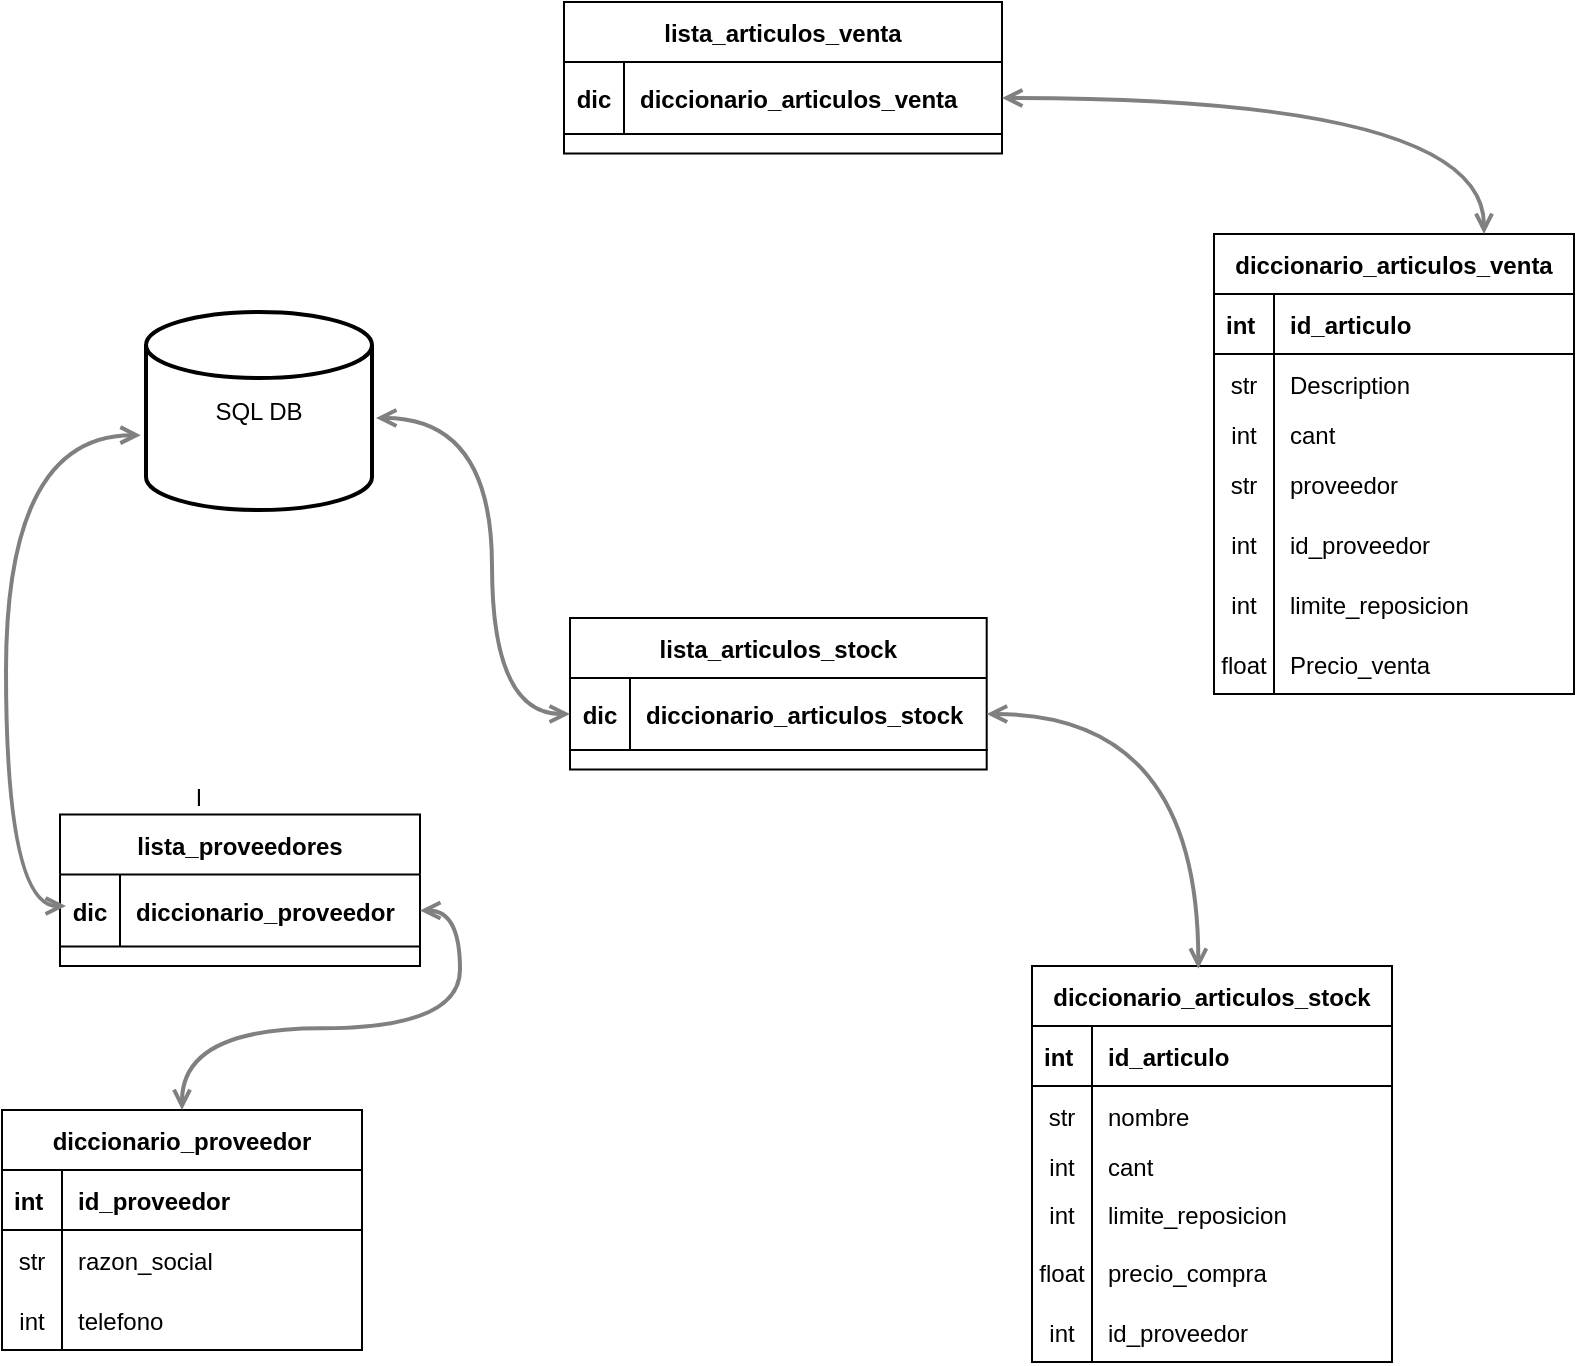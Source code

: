 <mxfile version="15.3.8" type="github">
  <diagram id="jmpBfyCPIixlEhVCL9JE" name="Page-2">
    <mxGraphModel dx="1221" dy="594" grid="0" gridSize="10" guides="1" tooltips="1" connect="1" arrows="1" fold="1" page="1" pageScale="1" pageWidth="827" pageHeight="1169" background="#ffffff" math="0" shadow="0">
      <root>
        <mxCell id="SjzX8EQSSUuCarC8qpqX-0" />
        <mxCell id="SjzX8EQSSUuCarC8qpqX-1" parent="SjzX8EQSSUuCarC8qpqX-0" />
        <mxCell id="SjzX8EQSSUuCarC8qpqX-3" value="diccionario_articulos_venta" style="shape=table;startSize=30;container=1;collapsible=1;childLayout=tableLayout;fixedRows=1;rowLines=0;fontStyle=1;align=center;resizeLast=1;" vertex="1" parent="SjzX8EQSSUuCarC8qpqX-1">
          <mxGeometry x="621" y="164" width="180" height="230" as="geometry" />
        </mxCell>
        <mxCell id="SjzX8EQSSUuCarC8qpqX-4" value="" style="shape=partialRectangle;collapsible=0;dropTarget=0;pointerEvents=0;fillColor=none;top=0;left=0;bottom=1;right=0;points=[[0,0.5],[1,0.5]];portConstraint=eastwest;" vertex="1" parent="SjzX8EQSSUuCarC8qpqX-3">
          <mxGeometry y="30" width="180" height="30" as="geometry" />
        </mxCell>
        <mxCell id="SjzX8EQSSUuCarC8qpqX-5" value="int " style="shape=partialRectangle;connectable=0;fillColor=none;top=0;left=0;bottom=0;right=0;fontStyle=1;overflow=hidden;" vertex="1" parent="SjzX8EQSSUuCarC8qpqX-4">
          <mxGeometry width="30" height="30" as="geometry">
            <mxRectangle width="30" height="30" as="alternateBounds" />
          </mxGeometry>
        </mxCell>
        <mxCell id="SjzX8EQSSUuCarC8qpqX-6" value="id_articulo" style="shape=partialRectangle;connectable=0;fillColor=none;top=0;left=0;bottom=0;right=0;align=left;spacingLeft=6;fontStyle=1;overflow=hidden;" vertex="1" parent="SjzX8EQSSUuCarC8qpqX-4">
          <mxGeometry x="30" width="150" height="30" as="geometry">
            <mxRectangle width="150" height="30" as="alternateBounds" />
          </mxGeometry>
        </mxCell>
        <mxCell id="SjzX8EQSSUuCarC8qpqX-7" value="" style="shape=partialRectangle;collapsible=0;dropTarget=0;pointerEvents=0;fillColor=none;top=0;left=0;bottom=0;right=0;points=[[0,0.5],[1,0.5]];portConstraint=eastwest;" vertex="1" parent="SjzX8EQSSUuCarC8qpqX-3">
          <mxGeometry y="60" width="180" height="30" as="geometry" />
        </mxCell>
        <mxCell id="SjzX8EQSSUuCarC8qpqX-8" value="str" style="shape=partialRectangle;connectable=0;fillColor=none;top=0;left=0;bottom=0;right=0;editable=1;overflow=hidden;" vertex="1" parent="SjzX8EQSSUuCarC8qpqX-7">
          <mxGeometry width="30" height="30" as="geometry">
            <mxRectangle width="30" height="30" as="alternateBounds" />
          </mxGeometry>
        </mxCell>
        <mxCell id="SjzX8EQSSUuCarC8qpqX-9" value="Description" style="shape=partialRectangle;connectable=0;fillColor=none;top=0;left=0;bottom=0;right=0;align=left;spacingLeft=6;overflow=hidden;" vertex="1" parent="SjzX8EQSSUuCarC8qpqX-7">
          <mxGeometry x="30" width="150" height="30" as="geometry">
            <mxRectangle width="150" height="30" as="alternateBounds" />
          </mxGeometry>
        </mxCell>
        <mxCell id="SjzX8EQSSUuCarC8qpqX-10" value="" style="shape=partialRectangle;collapsible=0;dropTarget=0;pointerEvents=0;fillColor=none;top=0;left=0;bottom=0;right=0;points=[[0,0.5],[1,0.5]];portConstraint=eastwest;" vertex="1" parent="SjzX8EQSSUuCarC8qpqX-3">
          <mxGeometry y="90" width="180" height="20" as="geometry" />
        </mxCell>
        <mxCell id="SjzX8EQSSUuCarC8qpqX-11" value="int" style="shape=partialRectangle;connectable=0;fillColor=none;top=0;left=0;bottom=0;right=0;editable=1;overflow=hidden;" vertex="1" parent="SjzX8EQSSUuCarC8qpqX-10">
          <mxGeometry width="30" height="20" as="geometry">
            <mxRectangle width="30" height="20" as="alternateBounds" />
          </mxGeometry>
        </mxCell>
        <mxCell id="SjzX8EQSSUuCarC8qpqX-12" value="cant" style="shape=partialRectangle;connectable=0;fillColor=none;top=0;left=0;bottom=0;right=0;align=left;spacingLeft=6;overflow=hidden;" vertex="1" parent="SjzX8EQSSUuCarC8qpqX-10">
          <mxGeometry x="30" width="150" height="20" as="geometry">
            <mxRectangle width="150" height="20" as="alternateBounds" />
          </mxGeometry>
        </mxCell>
        <mxCell id="SjzX8EQSSUuCarC8qpqX-16" value="" style="shape=partialRectangle;collapsible=0;dropTarget=0;pointerEvents=0;fillColor=none;top=0;left=0;bottom=0;right=0;points=[[0,0.5],[1,0.5]];portConstraint=eastwest;" vertex="1" parent="SjzX8EQSSUuCarC8qpqX-3">
          <mxGeometry y="110" width="180" height="30" as="geometry" />
        </mxCell>
        <mxCell id="SjzX8EQSSUuCarC8qpqX-17" value="str" style="shape=partialRectangle;connectable=0;fillColor=none;top=0;left=0;bottom=0;right=0;editable=1;overflow=hidden;" vertex="1" parent="SjzX8EQSSUuCarC8qpqX-16">
          <mxGeometry width="30" height="30" as="geometry">
            <mxRectangle width="30" height="30" as="alternateBounds" />
          </mxGeometry>
        </mxCell>
        <mxCell id="SjzX8EQSSUuCarC8qpqX-18" value="proveedor" style="shape=partialRectangle;connectable=0;fillColor=none;top=0;left=0;bottom=0;right=0;align=left;spacingLeft=6;overflow=hidden;" vertex="1" parent="SjzX8EQSSUuCarC8qpqX-16">
          <mxGeometry x="30" width="150" height="30" as="geometry">
            <mxRectangle width="150" height="30" as="alternateBounds" />
          </mxGeometry>
        </mxCell>
        <mxCell id="VZn1Pv0S7O0sd8wRVvLK-1" value="" style="shape=partialRectangle;collapsible=0;dropTarget=0;pointerEvents=0;fillColor=none;top=0;left=0;bottom=0;right=0;points=[[0,0.5],[1,0.5]];portConstraint=eastwest;" vertex="1" parent="SjzX8EQSSUuCarC8qpqX-3">
          <mxGeometry y="140" width="180" height="30" as="geometry" />
        </mxCell>
        <mxCell id="VZn1Pv0S7O0sd8wRVvLK-2" value="int" style="shape=partialRectangle;connectable=0;fillColor=none;top=0;left=0;bottom=0;right=0;editable=1;overflow=hidden;" vertex="1" parent="VZn1Pv0S7O0sd8wRVvLK-1">
          <mxGeometry width="30" height="30" as="geometry">
            <mxRectangle width="30" height="30" as="alternateBounds" />
          </mxGeometry>
        </mxCell>
        <mxCell id="VZn1Pv0S7O0sd8wRVvLK-3" value="id_proveedor" style="shape=partialRectangle;connectable=0;fillColor=none;top=0;left=0;bottom=0;right=0;align=left;spacingLeft=6;overflow=hidden;" vertex="1" parent="VZn1Pv0S7O0sd8wRVvLK-1">
          <mxGeometry x="30" width="150" height="30" as="geometry">
            <mxRectangle width="150" height="30" as="alternateBounds" />
          </mxGeometry>
        </mxCell>
        <mxCell id="SjzX8EQSSUuCarC8qpqX-13" value="" style="shape=partialRectangle;collapsible=0;dropTarget=0;pointerEvents=0;fillColor=none;top=0;left=0;bottom=0;right=0;points=[[0,0.5],[1,0.5]];portConstraint=eastwest;" vertex="1" parent="SjzX8EQSSUuCarC8qpqX-3">
          <mxGeometry y="170" width="180" height="30" as="geometry" />
        </mxCell>
        <mxCell id="SjzX8EQSSUuCarC8qpqX-14" value="int" style="shape=partialRectangle;connectable=0;fillColor=none;top=0;left=0;bottom=0;right=0;editable=1;overflow=hidden;" vertex="1" parent="SjzX8EQSSUuCarC8qpqX-13">
          <mxGeometry width="30" height="30" as="geometry">
            <mxRectangle width="30" height="30" as="alternateBounds" />
          </mxGeometry>
        </mxCell>
        <mxCell id="SjzX8EQSSUuCarC8qpqX-15" value="limite_reposicion" style="shape=partialRectangle;connectable=0;fillColor=none;top=0;left=0;bottom=0;right=0;align=left;spacingLeft=6;overflow=hidden;" vertex="1" parent="SjzX8EQSSUuCarC8qpqX-13">
          <mxGeometry x="30" width="150" height="30" as="geometry">
            <mxRectangle width="150" height="30" as="alternateBounds" />
          </mxGeometry>
        </mxCell>
        <mxCell id="VZn1Pv0S7O0sd8wRVvLK-4" value="" style="shape=partialRectangle;collapsible=0;dropTarget=0;pointerEvents=0;fillColor=none;top=0;left=0;bottom=0;right=0;points=[[0,0.5],[1,0.5]];portConstraint=eastwest;" vertex="1" parent="SjzX8EQSSUuCarC8qpqX-3">
          <mxGeometry y="200" width="180" height="30" as="geometry" />
        </mxCell>
        <mxCell id="VZn1Pv0S7O0sd8wRVvLK-5" value="float" style="shape=partialRectangle;connectable=0;fillColor=none;top=0;left=0;bottom=0;right=0;editable=1;overflow=hidden;" vertex="1" parent="VZn1Pv0S7O0sd8wRVvLK-4">
          <mxGeometry width="30" height="30" as="geometry">
            <mxRectangle width="30" height="30" as="alternateBounds" />
          </mxGeometry>
        </mxCell>
        <mxCell id="VZn1Pv0S7O0sd8wRVvLK-6" value="Precio_venta" style="shape=partialRectangle;connectable=0;fillColor=none;top=0;left=0;bottom=0;right=0;align=left;spacingLeft=6;overflow=hidden;" vertex="1" parent="VZn1Pv0S7O0sd8wRVvLK-4">
          <mxGeometry x="30" width="150" height="30" as="geometry">
            <mxRectangle width="150" height="30" as="alternateBounds" />
          </mxGeometry>
        </mxCell>
        <mxCell id="VZn1Pv0S7O0sd8wRVvLK-7" value="diccionario_proveedor" style="shape=table;startSize=30;container=1;collapsible=1;childLayout=tableLayout;fixedRows=1;rowLines=0;fontStyle=1;align=center;resizeLast=1;" vertex="1" parent="SjzX8EQSSUuCarC8qpqX-1">
          <mxGeometry x="15" y="602" width="180" height="120" as="geometry" />
        </mxCell>
        <mxCell id="VZn1Pv0S7O0sd8wRVvLK-8" value="" style="shape=partialRectangle;collapsible=0;dropTarget=0;pointerEvents=0;fillColor=none;top=0;left=0;bottom=1;right=0;points=[[0,0.5],[1,0.5]];portConstraint=eastwest;" vertex="1" parent="VZn1Pv0S7O0sd8wRVvLK-7">
          <mxGeometry y="30" width="180" height="30" as="geometry" />
        </mxCell>
        <mxCell id="VZn1Pv0S7O0sd8wRVvLK-9" value="int " style="shape=partialRectangle;connectable=0;fillColor=none;top=0;left=0;bottom=0;right=0;fontStyle=1;overflow=hidden;" vertex="1" parent="VZn1Pv0S7O0sd8wRVvLK-8">
          <mxGeometry width="30" height="30" as="geometry">
            <mxRectangle width="30" height="30" as="alternateBounds" />
          </mxGeometry>
        </mxCell>
        <mxCell id="VZn1Pv0S7O0sd8wRVvLK-10" value="id_proveedor" style="shape=partialRectangle;connectable=0;fillColor=none;top=0;left=0;bottom=0;right=0;align=left;spacingLeft=6;fontStyle=1;overflow=hidden;" vertex="1" parent="VZn1Pv0S7O0sd8wRVvLK-8">
          <mxGeometry x="30" width="150" height="30" as="geometry">
            <mxRectangle width="150" height="30" as="alternateBounds" />
          </mxGeometry>
        </mxCell>
        <mxCell id="VZn1Pv0S7O0sd8wRVvLK-11" value="" style="shape=partialRectangle;collapsible=0;dropTarget=0;pointerEvents=0;fillColor=none;top=0;left=0;bottom=0;right=0;points=[[0,0.5],[1,0.5]];portConstraint=eastwest;" vertex="1" parent="VZn1Pv0S7O0sd8wRVvLK-7">
          <mxGeometry y="60" width="180" height="30" as="geometry" />
        </mxCell>
        <mxCell id="VZn1Pv0S7O0sd8wRVvLK-12" value="str" style="shape=partialRectangle;connectable=0;fillColor=none;top=0;left=0;bottom=0;right=0;editable=1;overflow=hidden;" vertex="1" parent="VZn1Pv0S7O0sd8wRVvLK-11">
          <mxGeometry width="30" height="30" as="geometry">
            <mxRectangle width="30" height="30" as="alternateBounds" />
          </mxGeometry>
        </mxCell>
        <mxCell id="VZn1Pv0S7O0sd8wRVvLK-13" value="razon_social" style="shape=partialRectangle;connectable=0;fillColor=none;top=0;left=0;bottom=0;right=0;align=left;spacingLeft=6;overflow=hidden;" vertex="1" parent="VZn1Pv0S7O0sd8wRVvLK-11">
          <mxGeometry x="30" width="150" height="30" as="geometry">
            <mxRectangle width="150" height="30" as="alternateBounds" />
          </mxGeometry>
        </mxCell>
        <mxCell id="VZn1Pv0S7O0sd8wRVvLK-14" value="" style="shape=partialRectangle;collapsible=0;dropTarget=0;pointerEvents=0;fillColor=none;top=0;left=0;bottom=0;right=0;points=[[0,0.5],[1,0.5]];portConstraint=eastwest;" vertex="1" parent="VZn1Pv0S7O0sd8wRVvLK-7">
          <mxGeometry y="90" width="180" height="30" as="geometry" />
        </mxCell>
        <mxCell id="VZn1Pv0S7O0sd8wRVvLK-15" value="int" style="shape=partialRectangle;connectable=0;fillColor=none;top=0;left=0;bottom=0;right=0;editable=1;overflow=hidden;" vertex="1" parent="VZn1Pv0S7O0sd8wRVvLK-14">
          <mxGeometry width="30" height="30" as="geometry">
            <mxRectangle width="30" height="30" as="alternateBounds" />
          </mxGeometry>
        </mxCell>
        <mxCell id="VZn1Pv0S7O0sd8wRVvLK-16" value="telefono" style="shape=partialRectangle;connectable=0;fillColor=none;top=0;left=0;bottom=0;right=0;align=left;spacingLeft=6;overflow=hidden;" vertex="1" parent="VZn1Pv0S7O0sd8wRVvLK-14">
          <mxGeometry x="30" width="150" height="30" as="geometry">
            <mxRectangle width="150" height="30" as="alternateBounds" />
          </mxGeometry>
        </mxCell>
        <mxCell id="VZn1Pv0S7O0sd8wRVvLK-30" value="diccionario_articulos_stock" style="shape=table;startSize=30;container=1;collapsible=1;childLayout=tableLayout;fixedRows=1;rowLines=0;fontStyle=1;align=center;resizeLast=1;" vertex="1" parent="SjzX8EQSSUuCarC8qpqX-1">
          <mxGeometry x="530" y="530" width="180" height="198.059" as="geometry" />
        </mxCell>
        <mxCell id="VZn1Pv0S7O0sd8wRVvLK-31" value="" style="shape=partialRectangle;collapsible=0;dropTarget=0;pointerEvents=0;fillColor=none;top=0;left=0;bottom=1;right=0;points=[[0,0.5],[1,0.5]];portConstraint=eastwest;" vertex="1" parent="VZn1Pv0S7O0sd8wRVvLK-30">
          <mxGeometry y="30" width="180" height="30" as="geometry" />
        </mxCell>
        <mxCell id="VZn1Pv0S7O0sd8wRVvLK-32" value="int " style="shape=partialRectangle;connectable=0;fillColor=none;top=0;left=0;bottom=0;right=0;fontStyle=1;overflow=hidden;" vertex="1" parent="VZn1Pv0S7O0sd8wRVvLK-31">
          <mxGeometry width="30" height="30" as="geometry">
            <mxRectangle width="30" height="30" as="alternateBounds" />
          </mxGeometry>
        </mxCell>
        <mxCell id="VZn1Pv0S7O0sd8wRVvLK-33" value="id_articulo" style="shape=partialRectangle;connectable=0;fillColor=none;top=0;left=0;bottom=0;right=0;align=left;spacingLeft=6;fontStyle=1;overflow=hidden;" vertex="1" parent="VZn1Pv0S7O0sd8wRVvLK-31">
          <mxGeometry x="30" width="150" height="30" as="geometry">
            <mxRectangle width="150" height="30" as="alternateBounds" />
          </mxGeometry>
        </mxCell>
        <mxCell id="VZn1Pv0S7O0sd8wRVvLK-34" value="" style="shape=partialRectangle;collapsible=0;dropTarget=0;pointerEvents=0;fillColor=none;top=0;left=0;bottom=0;right=0;points=[[0,0.5],[1,0.5]];portConstraint=eastwest;" vertex="1" parent="VZn1Pv0S7O0sd8wRVvLK-30">
          <mxGeometry y="60" width="180" height="30" as="geometry" />
        </mxCell>
        <mxCell id="VZn1Pv0S7O0sd8wRVvLK-35" value="str" style="shape=partialRectangle;connectable=0;fillColor=none;top=0;left=0;bottom=0;right=0;editable=1;overflow=hidden;" vertex="1" parent="VZn1Pv0S7O0sd8wRVvLK-34">
          <mxGeometry width="30" height="30" as="geometry">
            <mxRectangle width="30" height="30" as="alternateBounds" />
          </mxGeometry>
        </mxCell>
        <mxCell id="VZn1Pv0S7O0sd8wRVvLK-36" value="nombre" style="shape=partialRectangle;connectable=0;fillColor=none;top=0;left=0;bottom=0;right=0;align=left;spacingLeft=6;overflow=hidden;" vertex="1" parent="VZn1Pv0S7O0sd8wRVvLK-34">
          <mxGeometry x="30" width="150" height="30" as="geometry">
            <mxRectangle width="150" height="30" as="alternateBounds" />
          </mxGeometry>
        </mxCell>
        <mxCell id="VZn1Pv0S7O0sd8wRVvLK-37" value="" style="shape=partialRectangle;collapsible=0;dropTarget=0;pointerEvents=0;fillColor=none;top=0;left=0;bottom=0;right=0;points=[[0,0.5],[1,0.5]];portConstraint=eastwest;" vertex="1" parent="VZn1Pv0S7O0sd8wRVvLK-30">
          <mxGeometry y="90" width="180" height="20" as="geometry" />
        </mxCell>
        <mxCell id="VZn1Pv0S7O0sd8wRVvLK-38" value="int" style="shape=partialRectangle;connectable=0;fillColor=none;top=0;left=0;bottom=0;right=0;editable=1;overflow=hidden;" vertex="1" parent="VZn1Pv0S7O0sd8wRVvLK-37">
          <mxGeometry width="30" height="20" as="geometry">
            <mxRectangle width="30" height="20" as="alternateBounds" />
          </mxGeometry>
        </mxCell>
        <mxCell id="VZn1Pv0S7O0sd8wRVvLK-39" value="cant" style="shape=partialRectangle;connectable=0;fillColor=none;top=0;left=0;bottom=0;right=0;align=left;spacingLeft=6;overflow=hidden;" vertex="1" parent="VZn1Pv0S7O0sd8wRVvLK-37">
          <mxGeometry x="30" width="150" height="20" as="geometry">
            <mxRectangle width="150" height="20" as="alternateBounds" />
          </mxGeometry>
        </mxCell>
        <mxCell id="VZn1Pv0S7O0sd8wRVvLK-46" value="" style="shape=partialRectangle;collapsible=0;dropTarget=0;pointerEvents=0;fillColor=none;top=0;left=0;bottom=0;right=0;points=[[0,0.5],[1,0.5]];portConstraint=eastwest;" vertex="1" parent="VZn1Pv0S7O0sd8wRVvLK-30">
          <mxGeometry y="110" width="180" height="28" as="geometry" />
        </mxCell>
        <mxCell id="VZn1Pv0S7O0sd8wRVvLK-47" value="int" style="shape=partialRectangle;connectable=0;fillColor=none;top=0;left=0;bottom=0;right=0;editable=1;overflow=hidden;" vertex="1" parent="VZn1Pv0S7O0sd8wRVvLK-46">
          <mxGeometry width="30" height="28" as="geometry">
            <mxRectangle width="30" height="28" as="alternateBounds" />
          </mxGeometry>
        </mxCell>
        <mxCell id="VZn1Pv0S7O0sd8wRVvLK-48" value="limite_reposicion" style="shape=partialRectangle;connectable=0;fillColor=none;top=0;left=0;bottom=0;right=0;align=left;spacingLeft=6;overflow=hidden;" vertex="1" parent="VZn1Pv0S7O0sd8wRVvLK-46">
          <mxGeometry x="30" width="150" height="28" as="geometry">
            <mxRectangle width="150" height="28" as="alternateBounds" />
          </mxGeometry>
        </mxCell>
        <mxCell id="VZn1Pv0S7O0sd8wRVvLK-49" value="" style="shape=partialRectangle;collapsible=0;dropTarget=0;pointerEvents=0;fillColor=none;top=0;left=0;bottom=0;right=0;points=[[0,0.5],[1,0.5]];portConstraint=eastwest;" vertex="1" parent="VZn1Pv0S7O0sd8wRVvLK-30">
          <mxGeometry y="138" width="180" height="30" as="geometry" />
        </mxCell>
        <mxCell id="VZn1Pv0S7O0sd8wRVvLK-50" value="float" style="shape=partialRectangle;connectable=0;fillColor=none;top=0;left=0;bottom=0;right=0;editable=1;overflow=hidden;" vertex="1" parent="VZn1Pv0S7O0sd8wRVvLK-49">
          <mxGeometry width="30" height="30" as="geometry">
            <mxRectangle width="30" height="30" as="alternateBounds" />
          </mxGeometry>
        </mxCell>
        <mxCell id="VZn1Pv0S7O0sd8wRVvLK-51" value="precio_compra" style="shape=partialRectangle;connectable=0;fillColor=none;top=0;left=0;bottom=0;right=0;align=left;spacingLeft=6;overflow=hidden;" vertex="1" parent="VZn1Pv0S7O0sd8wRVvLK-49">
          <mxGeometry x="30" width="150" height="30" as="geometry">
            <mxRectangle width="150" height="30" as="alternateBounds" />
          </mxGeometry>
        </mxCell>
        <mxCell id="Wqohh2sKu4eYREmgGrFw-47" value="" style="shape=partialRectangle;collapsible=0;dropTarget=0;pointerEvents=0;fillColor=none;top=0;left=0;bottom=0;right=0;points=[[0,0.5],[1,0.5]];portConstraint=eastwest;" vertex="1" parent="VZn1Pv0S7O0sd8wRVvLK-30">
          <mxGeometry y="168" width="180" height="30" as="geometry" />
        </mxCell>
        <mxCell id="Wqohh2sKu4eYREmgGrFw-48" value="int" style="shape=partialRectangle;connectable=0;fillColor=none;top=0;left=0;bottom=0;right=0;editable=1;overflow=hidden;" vertex="1" parent="Wqohh2sKu4eYREmgGrFw-47">
          <mxGeometry width="30" height="30" as="geometry">
            <mxRectangle width="30" height="30" as="alternateBounds" />
          </mxGeometry>
        </mxCell>
        <mxCell id="Wqohh2sKu4eYREmgGrFw-49" value="id_proveedor" style="shape=partialRectangle;connectable=0;fillColor=none;top=0;left=0;bottom=0;right=0;align=left;spacingLeft=6;overflow=hidden;" vertex="1" parent="Wqohh2sKu4eYREmgGrFw-47">
          <mxGeometry x="30" width="150" height="30" as="geometry">
            <mxRectangle width="150" height="30" as="alternateBounds" />
          </mxGeometry>
        </mxCell>
        <mxCell id="Wqohh2sKu4eYREmgGrFw-0" value="l" style="text;html=1;align=center;verticalAlign=middle;resizable=0;points=[];autosize=1;strokeColor=none;fillColor=none;" vertex="1" parent="SjzX8EQSSUuCarC8qpqX-1">
          <mxGeometry x="107" y="437" width="12" height="18" as="geometry" />
        </mxCell>
        <mxCell id="Wqohh2sKu4eYREmgGrFw-1" value="lista_proveedores" style="shape=table;startSize=30;container=1;collapsible=1;childLayout=tableLayout;fixedRows=1;rowLines=0;fontStyle=1;align=center;resizeLast=1;" vertex="1" parent="SjzX8EQSSUuCarC8qpqX-1">
          <mxGeometry x="44" y="454.25" width="180" height="75.75" as="geometry" />
        </mxCell>
        <mxCell id="Wqohh2sKu4eYREmgGrFw-2" value="" style="shape=partialRectangle;collapsible=0;dropTarget=0;pointerEvents=0;fillColor=none;top=0;left=0;bottom=1;right=0;points=[[0,0.5],[1,0.5]];portConstraint=eastwest;" vertex="1" parent="Wqohh2sKu4eYREmgGrFw-1">
          <mxGeometry y="30" width="180" height="36" as="geometry" />
        </mxCell>
        <mxCell id="Wqohh2sKu4eYREmgGrFw-3" value="dic" style="shape=partialRectangle;connectable=0;fillColor=none;top=0;left=0;bottom=0;right=0;fontStyle=1;overflow=hidden;" vertex="1" parent="Wqohh2sKu4eYREmgGrFw-2">
          <mxGeometry width="30" height="36" as="geometry">
            <mxRectangle width="30" height="36" as="alternateBounds" />
          </mxGeometry>
        </mxCell>
        <mxCell id="Wqohh2sKu4eYREmgGrFw-4" value="diccionario_proveedor" style="shape=partialRectangle;connectable=0;fillColor=none;top=0;left=0;bottom=0;right=0;align=left;spacingLeft=6;fontStyle=1;overflow=hidden;" vertex="1" parent="Wqohh2sKu4eYREmgGrFw-2">
          <mxGeometry x="30" width="150" height="36" as="geometry">
            <mxRectangle width="150" height="36" as="alternateBounds" />
          </mxGeometry>
        </mxCell>
        <mxCell id="Wqohh2sKu4eYREmgGrFw-14" style="edgeStyle=orthogonalEdgeStyle;rounded=0;orthogonalLoop=1;jettySize=auto;html=1;startArrow=open;startFill=0;endArrow=open;endFill=0;strokeWidth=2;strokeColor=#808080;entryX=0.5;entryY=0;entryDx=0;entryDy=0;curved=1;exitX=1;exitY=0.5;exitDx=0;exitDy=0;" edge="1" parent="SjzX8EQSSUuCarC8qpqX-1" source="Wqohh2sKu4eYREmgGrFw-2" target="VZn1Pv0S7O0sd8wRVvLK-7">
          <mxGeometry relative="1" as="geometry">
            <mxPoint x="155" y="547" as="sourcePoint" />
            <mxPoint x="192" y="533" as="targetPoint" />
          </mxGeometry>
        </mxCell>
        <mxCell id="Wqohh2sKu4eYREmgGrFw-15" value="lista_articulos_venta" style="shape=table;startSize=30;container=1;collapsible=1;childLayout=tableLayout;fixedRows=1;rowLines=0;fontStyle=1;align=center;resizeLast=1;" vertex="1" parent="SjzX8EQSSUuCarC8qpqX-1">
          <mxGeometry x="296" y="48" width="219" height="75.75" as="geometry" />
        </mxCell>
        <mxCell id="Wqohh2sKu4eYREmgGrFw-16" value="" style="shape=partialRectangle;collapsible=0;dropTarget=0;pointerEvents=0;fillColor=none;top=0;left=0;bottom=1;right=0;points=[[0,0.5],[1,0.5]];portConstraint=eastwest;" vertex="1" parent="Wqohh2sKu4eYREmgGrFw-15">
          <mxGeometry y="30" width="219" height="36" as="geometry" />
        </mxCell>
        <mxCell id="Wqohh2sKu4eYREmgGrFw-17" value="dic" style="shape=partialRectangle;connectable=0;fillColor=none;top=0;left=0;bottom=0;right=0;fontStyle=1;overflow=hidden;" vertex="1" parent="Wqohh2sKu4eYREmgGrFw-16">
          <mxGeometry width="30" height="36" as="geometry">
            <mxRectangle width="30" height="36" as="alternateBounds" />
          </mxGeometry>
        </mxCell>
        <mxCell id="Wqohh2sKu4eYREmgGrFw-18" value="diccionario_articulos_venta" style="shape=partialRectangle;connectable=0;fillColor=none;top=0;left=0;bottom=0;right=0;align=left;spacingLeft=6;fontStyle=1;overflow=hidden;" vertex="1" parent="Wqohh2sKu4eYREmgGrFw-16">
          <mxGeometry x="30" width="189" height="36" as="geometry">
            <mxRectangle width="189" height="36" as="alternateBounds" />
          </mxGeometry>
        </mxCell>
        <mxCell id="Wqohh2sKu4eYREmgGrFw-19" style="edgeStyle=orthogonalEdgeStyle;rounded=0;orthogonalLoop=1;jettySize=auto;html=1;startArrow=open;startFill=0;endArrow=open;endFill=0;strokeWidth=2;strokeColor=#808080;exitX=1;exitY=0.5;exitDx=0;exitDy=0;curved=1;entryX=0.75;entryY=0;entryDx=0;entryDy=0;" edge="1" parent="SjzX8EQSSUuCarC8qpqX-1" source="Wqohh2sKu4eYREmgGrFw-16" target="SjzX8EQSSUuCarC8qpqX-3">
          <mxGeometry relative="1" as="geometry">
            <mxPoint x="363" y="280" as="sourcePoint" />
            <mxPoint x="519" y="246" as="targetPoint" />
          </mxGeometry>
        </mxCell>
        <mxCell id="Wqohh2sKu4eYREmgGrFw-20" value="lista_articulos_stock" style="shape=table;startSize=30;container=1;collapsible=1;childLayout=tableLayout;fixedRows=1;rowLines=0;fontStyle=1;align=center;resizeLast=1;" vertex="1" parent="SjzX8EQSSUuCarC8qpqX-1">
          <mxGeometry x="299" y="356" width="208.35" height="75.75" as="geometry" />
        </mxCell>
        <mxCell id="Wqohh2sKu4eYREmgGrFw-21" value="" style="shape=partialRectangle;collapsible=0;dropTarget=0;pointerEvents=0;fillColor=none;top=0;left=0;bottom=1;right=0;points=[[0,0.5],[1,0.5]];portConstraint=eastwest;" vertex="1" parent="Wqohh2sKu4eYREmgGrFw-20">
          <mxGeometry y="30" width="208.35" height="36" as="geometry" />
        </mxCell>
        <mxCell id="Wqohh2sKu4eYREmgGrFw-22" value="dic" style="shape=partialRectangle;connectable=0;fillColor=none;top=0;left=0;bottom=0;right=0;fontStyle=1;overflow=hidden;" vertex="1" parent="Wqohh2sKu4eYREmgGrFw-21">
          <mxGeometry width="30" height="36" as="geometry">
            <mxRectangle width="30" height="36" as="alternateBounds" />
          </mxGeometry>
        </mxCell>
        <mxCell id="Wqohh2sKu4eYREmgGrFw-23" value="diccionario_articulos_stock" style="shape=partialRectangle;connectable=0;fillColor=none;top=0;left=0;bottom=0;right=0;align=left;spacingLeft=6;fontStyle=1;overflow=hidden;" vertex="1" parent="Wqohh2sKu4eYREmgGrFw-21">
          <mxGeometry x="30" width="178.35" height="36" as="geometry">
            <mxRectangle width="178.35" height="36" as="alternateBounds" />
          </mxGeometry>
        </mxCell>
        <mxCell id="Wqohh2sKu4eYREmgGrFw-24" style="edgeStyle=orthogonalEdgeStyle;rounded=0;orthogonalLoop=1;jettySize=auto;html=1;startArrow=open;startFill=0;endArrow=open;endFill=0;strokeWidth=2;strokeColor=#808080;entryX=0.462;entryY=0.007;entryDx=0;entryDy=0;curved=1;exitX=1;exitY=0.5;exitDx=0;exitDy=0;entryPerimeter=0;" edge="1" parent="SjzX8EQSSUuCarC8qpqX-1" source="Wqohh2sKu4eYREmgGrFw-21" target="VZn1Pv0S7O0sd8wRVvLK-30">
          <mxGeometry relative="1" as="geometry">
            <mxPoint x="400" y="479" as="sourcePoint" />
            <mxPoint x="461" y="578.75" as="targetPoint" />
          </mxGeometry>
        </mxCell>
        <mxCell id="Wqohh2sKu4eYREmgGrFw-25" value="SQL DB" style="strokeWidth=2;html=1;shape=mxgraph.flowchart.database;whiteSpace=wrap;" vertex="1" parent="SjzX8EQSSUuCarC8qpqX-1">
          <mxGeometry x="87" y="203" width="113" height="99" as="geometry" />
        </mxCell>
        <mxCell id="Wqohh2sKu4eYREmgGrFw-26" style="edgeStyle=orthogonalEdgeStyle;rounded=0;orthogonalLoop=1;jettySize=auto;html=1;startArrow=open;startFill=0;endArrow=open;endFill=0;strokeWidth=2;strokeColor=#808080;entryX=-0.023;entryY=0.622;entryDx=0;entryDy=0;curved=1;entryPerimeter=0;" edge="1" parent="SjzX8EQSSUuCarC8qpqX-1" target="Wqohh2sKu4eYREmgGrFw-25">
          <mxGeometry relative="1" as="geometry">
            <mxPoint x="47" y="500" as="sourcePoint" />
            <mxPoint x="115" y="612" as="targetPoint" />
            <Array as="points">
              <mxPoint x="17" y="500" />
              <mxPoint x="17" y="265" />
            </Array>
          </mxGeometry>
        </mxCell>
        <mxCell id="Wqohh2sKu4eYREmgGrFw-50" style="edgeStyle=orthogonalEdgeStyle;rounded=0;orthogonalLoop=1;jettySize=auto;html=1;startArrow=open;startFill=0;endArrow=open;endFill=0;strokeWidth=2;strokeColor=#808080;entryX=0;entryY=0.5;entryDx=0;entryDy=0;curved=1;" edge="1" parent="SjzX8EQSSUuCarC8qpqX-1" target="Wqohh2sKu4eYREmgGrFw-21">
          <mxGeometry relative="1" as="geometry">
            <mxPoint x="202" y="256" as="sourcePoint" />
            <mxPoint x="623.16" y="541.386" as="targetPoint" />
            <Array as="points">
              <mxPoint x="260" y="256" />
              <mxPoint x="260" y="404" />
            </Array>
          </mxGeometry>
        </mxCell>
      </root>
    </mxGraphModel>
  </diagram>
</mxfile>
